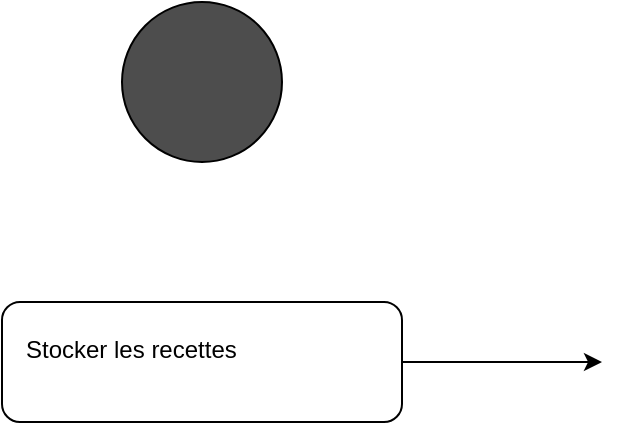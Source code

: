 <mxfile version="24.7.6">
  <diagram name="Page-1" id="_lAdaXEnVHsVj-Lu3jyd">
    <mxGraphModel dx="1050" dy="579" grid="1" gridSize="10" guides="1" tooltips="1" connect="1" arrows="1" fold="1" page="1" pageScale="1" pageWidth="827" pageHeight="1169" math="0" shadow="0">
      <root>
        <mxCell id="0" />
        <mxCell id="1" parent="0" />
        <mxCell id="8V0CTJUoxL9laq_ECzSV-1" value="" style="ellipse;whiteSpace=wrap;html=1;aspect=fixed;fillColor=#4D4D4D;" vertex="1" parent="1">
          <mxGeometry x="400" y="10" width="80" height="80" as="geometry" />
        </mxCell>
        <mxCell id="8V0CTJUoxL9laq_ECzSV-3" style="edgeStyle=orthogonalEdgeStyle;rounded=0;orthogonalLoop=1;jettySize=auto;html=1;" edge="1" parent="1" source="8V0CTJUoxL9laq_ECzSV-2">
          <mxGeometry relative="1" as="geometry">
            <mxPoint x="640" y="190" as="targetPoint" />
          </mxGeometry>
        </mxCell>
        <mxCell id="8V0CTJUoxL9laq_ECzSV-2" value="" style="rounded=1;whiteSpace=wrap;html=1;" vertex="1" parent="1">
          <mxGeometry x="340" y="160" width="200" height="60" as="geometry" />
        </mxCell>
        <mxCell id="8V0CTJUoxL9laq_ECzSV-4" value="Stocker les recettes" style="text;html=1;whiteSpace=wrap;overflow=hidden;rounded=0;" vertex="1" parent="1">
          <mxGeometry x="350" y="170" width="180" height="30" as="geometry" />
        </mxCell>
      </root>
    </mxGraphModel>
  </diagram>
</mxfile>
